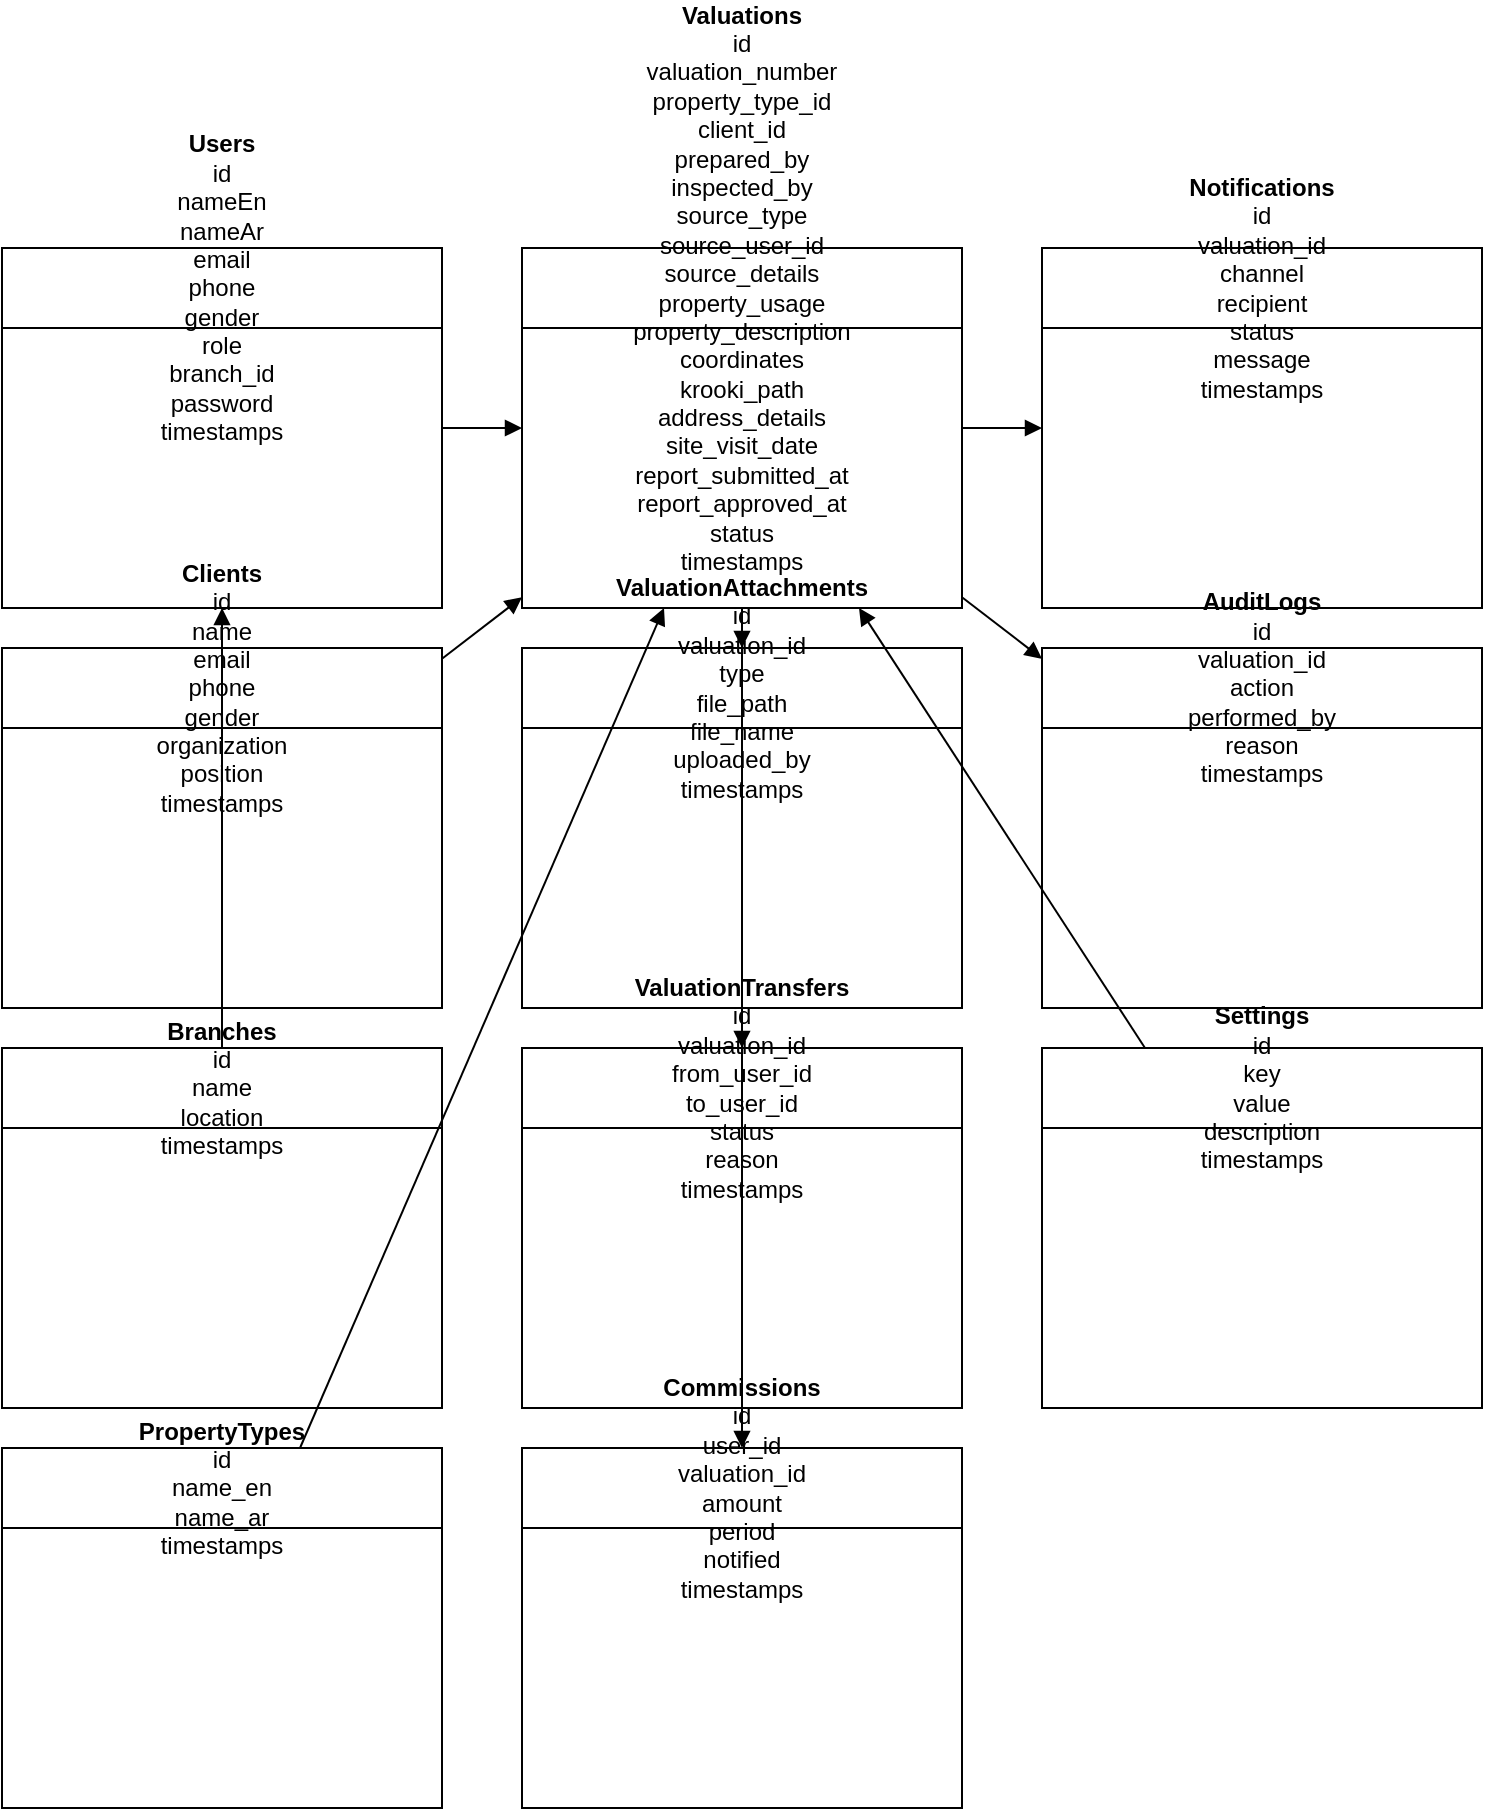 <?xml version='1.0' encoding='utf-8'?>
<mxfile><diagram name="Valuation System ERD" id="valuation-system"><mxGraphModel dx="1520" dy="877" grid="1" gridSize="10" guides="1" tooltips="1" connect="1" arrows="1" fold="1" page="1" pageScale="1" pageWidth="850" pageHeight="1100"><root><mxCell id="0" /><mxCell id="1" parent="0" /><mxCell id="users" value="&lt;b&gt;Users&lt;/b&gt;&lt;br&gt;id&lt;br&gt;nameEn&lt;br&gt;nameAr&lt;br&gt;email&lt;br&gt;phone&lt;br&gt;gender&lt;br&gt;role&lt;br&gt;branch_id&lt;br&gt;password&lt;br&gt;timestamps" style="shape=swimlane;whiteSpace=wrap;html=1;" vertex="1" parent="1"><mxGeometry x="60" y="60" width="220" height="180" as="geometry" /></mxCell><mxCell id="clients" value="&lt;b&gt;Clients&lt;/b&gt;&lt;br&gt;id&lt;br&gt;name&lt;br&gt;email&lt;br&gt;phone&lt;br&gt;gender&lt;br&gt;organization&lt;br&gt;position&lt;br&gt;timestamps" style="shape=swimlane;whiteSpace=wrap;html=1;" vertex="1" parent="1"><mxGeometry x="60" y="260" width="220" height="180" as="geometry" /></mxCell><mxCell id="branches" value="&lt;b&gt;Branches&lt;/b&gt;&lt;br&gt;id&lt;br&gt;name&lt;br&gt;location&lt;br&gt;timestamps" style="shape=swimlane;whiteSpace=wrap;html=1;" vertex="1" parent="1"><mxGeometry x="60" y="460" width="220" height="180" as="geometry" /></mxCell><mxCell id="propertytypes" value="&lt;b&gt;PropertyTypes&lt;/b&gt;&lt;br&gt;id&lt;br&gt;name_en&lt;br&gt;name_ar&lt;br&gt;timestamps" style="shape=swimlane;whiteSpace=wrap;html=1;" vertex="1" parent="1"><mxGeometry x="60" y="660" width="220" height="180" as="geometry" /></mxCell><mxCell id="valuations" value="&lt;b&gt;Valuations&lt;/b&gt;&lt;br&gt;id&lt;br&gt;valuation_number&lt;br&gt;property_type_id&lt;br&gt;client_id&lt;br&gt;prepared_by&lt;br&gt;inspected_by&lt;br&gt;source_type&lt;br&gt;source_user_id&lt;br&gt;source_details&lt;br&gt;property_usage&lt;br&gt;property_description&lt;br&gt;coordinates&lt;br&gt;krooki_path&lt;br&gt;address_details&lt;br&gt;site_visit_date&lt;br&gt;report_submitted_at&lt;br&gt;report_approved_at&lt;br&gt;status&lt;br&gt;timestamps" style="shape=swimlane;whiteSpace=wrap;html=1;" vertex="1" parent="1"><mxGeometry x="320" y="60" width="220" height="180" as="geometry" /></mxCell><mxCell id="valuationattachments" value="&lt;b&gt;ValuationAttachments&lt;/b&gt;&lt;br&gt;id&lt;br&gt;valuation_id&lt;br&gt;type&lt;br&gt;file_path&lt;br&gt;file_name&lt;br&gt;uploaded_by&lt;br&gt;timestamps" style="shape=swimlane;whiteSpace=wrap;html=1;" vertex="1" parent="1"><mxGeometry x="320" y="260" width="220" height="180" as="geometry" /></mxCell><mxCell id="valuationtransfers" value="&lt;b&gt;ValuationTransfers&lt;/b&gt;&lt;br&gt;id&lt;br&gt;valuation_id&lt;br&gt;from_user_id&lt;br&gt;to_user_id&lt;br&gt;status&lt;br&gt;reason&lt;br&gt;timestamps" style="shape=swimlane;whiteSpace=wrap;html=1;" vertex="1" parent="1"><mxGeometry x="320" y="460" width="220" height="180" as="geometry" /></mxCell><mxCell id="commissions" value="&lt;b&gt;Commissions&lt;/b&gt;&lt;br&gt;id&lt;br&gt;user_id&lt;br&gt;valuation_id&lt;br&gt;amount&lt;br&gt;period&lt;br&gt;notified&lt;br&gt;timestamps" style="shape=swimlane;whiteSpace=wrap;html=1;" vertex="1" parent="1"><mxGeometry x="320" y="660" width="220" height="180" as="geometry" /></mxCell><mxCell id="notifications" value="&lt;b&gt;Notifications&lt;/b&gt;&lt;br&gt;id&lt;br&gt;valuation_id&lt;br&gt;channel&lt;br&gt;recipient&lt;br&gt;status&lt;br&gt;message&lt;br&gt;timestamps" style="shape=swimlane;whiteSpace=wrap;html=1;" vertex="1" parent="1"><mxGeometry x="580" y="60" width="220" height="180" as="geometry" /></mxCell><mxCell id="auditlogs" value="&lt;b&gt;AuditLogs&lt;/b&gt;&lt;br&gt;id&lt;br&gt;valuation_id&lt;br&gt;action&lt;br&gt;performed_by&lt;br&gt;reason&lt;br&gt;timestamps" style="shape=swimlane;whiteSpace=wrap;html=1;" vertex="1" parent="1"><mxGeometry x="580" y="260" width="220" height="180" as="geometry" /></mxCell><mxCell id="settings" value="&lt;b&gt;Settings&lt;/b&gt;&lt;br&gt;id&lt;br&gt;key&lt;br&gt;value&lt;br&gt;description&lt;br&gt;timestamps" style="shape=swimlane;whiteSpace=wrap;html=1;" vertex="1" parent="1"><mxGeometry x="580" y="460" width="220" height="180" as="geometry" /></mxCell><mxCell id="e1" style="endArrow=block;" edge="1" parent="1" source="branches" target="users"><mxGeometry relative="1" as="geometry" /></mxCell><mxCell id="e2" style="endArrow=block;" edge="1" parent="1" source="users" target="valuations"><mxGeometry relative="1" as="geometry" /></mxCell><mxCell id="e3" style="endArrow=block;" edge="1" parent="1" source="clients" target="valuations"><mxGeometry relative="1" as="geometry" /></mxCell><mxCell id="e4" style="endArrow=block;" edge="1" parent="1" source="propertytypes" target="valuations"><mxGeometry relative="1" as="geometry" /></mxCell><mxCell id="e5" style="endArrow=block;" edge="1" parent="1" source="valuations" target="valuationattachments"><mxGeometry relative="1" as="geometry" /></mxCell><mxCell id="e6" style="endArrow=block;" edge="1" parent="1" source="valuations" target="valuationtransfers"><mxGeometry relative="1" as="geometry" /></mxCell><mxCell id="e7" style="endArrow=block;" edge="1" parent="1" source="valuations" target="commissions"><mxGeometry relative="1" as="geometry" /></mxCell><mxCell id="e8" style="endArrow=block;" edge="1" parent="1" source="valuations" target="notifications"><mxGeometry relative="1" as="geometry" /></mxCell><mxCell id="e9" style="endArrow=block;" edge="1" parent="1" source="valuations" target="auditlogs"><mxGeometry relative="1" as="geometry" /></mxCell><mxCell id="e10" style="endArrow=block;" edge="1" parent="1" source="settings" target="valuations"><mxGeometry relative="1" as="geometry" /></mxCell></root></mxGraphModel></diagram></mxfile>